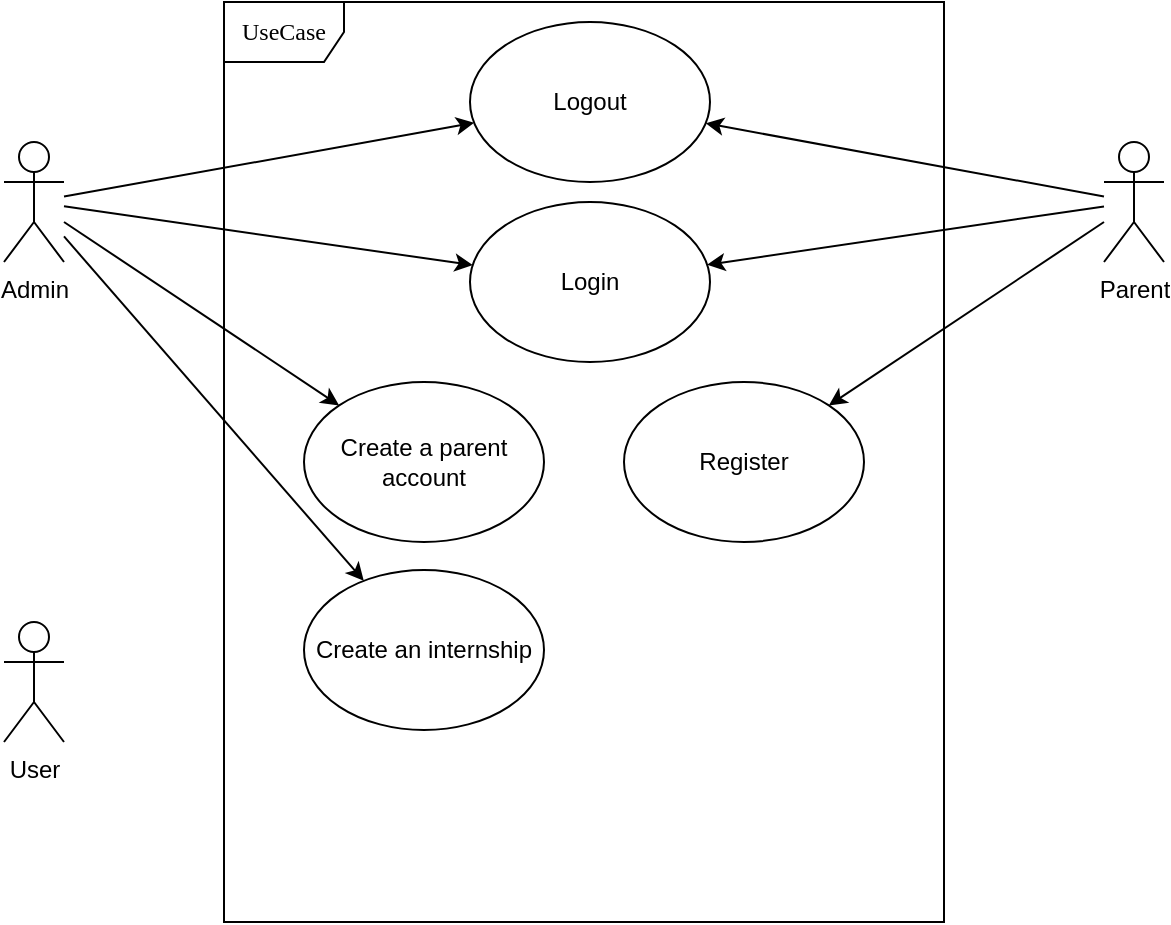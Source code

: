 <mxfile version="23.0.2" type="device">
  <diagram name="Page-1" id="HYgGWwNNdK_UoVm3y7TK">
    <mxGraphModel dx="1434" dy="844" grid="1" gridSize="10" guides="1" tooltips="1" connect="1" arrows="1" fold="1" page="1" pageScale="1" pageWidth="1169" pageHeight="827" math="0" shadow="0">
      <root>
        <mxCell id="0" />
        <mxCell id="1" parent="0" />
        <mxCell id="ZK1Jpx5obfyhik6o4wZ0-1" value="UseCase" style="shape=umlFrame;whiteSpace=wrap;html=1;rounded=1;shadow=0;comic=0;labelBackgroundColor=none;strokeWidth=1;fontFamily=Verdana;fontSize=12;align=center;" parent="1" vertex="1">
          <mxGeometry x="440" y="130" width="360" height="460" as="geometry" />
        </mxCell>
        <mxCell id="ZK1Jpx5obfyhik6o4wZ0-2" value="Admin" style="shape=umlActor;verticalLabelPosition=bottom;verticalAlign=top;html=1;outlineConnect=0;" parent="1" vertex="1">
          <mxGeometry x="330" y="200" width="30" height="60" as="geometry" />
        </mxCell>
        <mxCell id="ZK1Jpx5obfyhik6o4wZ0-3" value="User" style="shape=umlActor;verticalLabelPosition=bottom;verticalAlign=top;html=1;outlineConnect=0;" parent="1" vertex="1">
          <mxGeometry x="330" y="440" width="30" height="60" as="geometry" />
        </mxCell>
        <mxCell id="ZK1Jpx5obfyhik6o4wZ0-4" value="Logout" style="ellipse;whiteSpace=wrap;html=1;" parent="1" vertex="1">
          <mxGeometry x="563" y="140" width="120" height="80" as="geometry" />
        </mxCell>
        <mxCell id="ZK1Jpx5obfyhik6o4wZ0-5" value="" style="endArrow=classic;html=1;rounded=0;" parent="1" source="ZK1Jpx5obfyhik6o4wZ0-2" target="ZK1Jpx5obfyhik6o4wZ0-4" edge="1">
          <mxGeometry width="50" height="50" relative="1" as="geometry">
            <mxPoint x="190" y="390" as="sourcePoint" />
            <mxPoint x="320" y="340" as="targetPoint" />
          </mxGeometry>
        </mxCell>
        <mxCell id="ZK1Jpx5obfyhik6o4wZ0-6" value="Create a parent account" style="ellipse;whiteSpace=wrap;html=1;" parent="1" vertex="1">
          <mxGeometry x="480" y="320" width="120" height="80" as="geometry" />
        </mxCell>
        <mxCell id="ZK1Jpx5obfyhik6o4wZ0-8" value="Register" style="ellipse;whiteSpace=wrap;html=1;" parent="1" vertex="1">
          <mxGeometry x="640" y="320" width="120" height="80" as="geometry" />
        </mxCell>
        <mxCell id="ZK1Jpx5obfyhik6o4wZ0-13" value="Login" style="ellipse;whiteSpace=wrap;html=1;" parent="1" vertex="1">
          <mxGeometry x="563" y="230" width="120" height="80" as="geometry" />
        </mxCell>
        <mxCell id="ZK1Jpx5obfyhik6o4wZ0-14" value="" style="endArrow=classic;html=1;rounded=0;" parent="1" source="ZK1Jpx5obfyhik6o4wZ0-2" target="ZK1Jpx5obfyhik6o4wZ0-13" edge="1">
          <mxGeometry width="50" height="50" relative="1" as="geometry">
            <mxPoint x="20" y="360" as="sourcePoint" />
            <mxPoint x="70" y="310" as="targetPoint" />
          </mxGeometry>
        </mxCell>
        <mxCell id="ZK1Jpx5obfyhik6o4wZ0-17" value="Parent" style="shape=umlActor;verticalLabelPosition=bottom;verticalAlign=top;html=1;outlineConnect=0;" parent="1" vertex="1">
          <mxGeometry x="880" y="200" width="30" height="60" as="geometry" />
        </mxCell>
        <mxCell id="ZK1Jpx5obfyhik6o4wZ0-19" value="" style="endArrow=classic;html=1;rounded=0;" parent="1" source="ZK1Jpx5obfyhik6o4wZ0-17" target="ZK1Jpx5obfyhik6o4wZ0-4" edge="1">
          <mxGeometry width="50" height="50" relative="1" as="geometry">
            <mxPoint x="60" y="420" as="sourcePoint" />
            <mxPoint x="110" y="370" as="targetPoint" />
          </mxGeometry>
        </mxCell>
        <mxCell id="ZK1Jpx5obfyhik6o4wZ0-20" value="" style="endArrow=classic;html=1;rounded=0;" parent="1" source="ZK1Jpx5obfyhik6o4wZ0-17" target="ZK1Jpx5obfyhik6o4wZ0-13" edge="1">
          <mxGeometry width="50" height="50" relative="1" as="geometry">
            <mxPoint x="180" y="410" as="sourcePoint" />
            <mxPoint x="230" y="360" as="targetPoint" />
          </mxGeometry>
        </mxCell>
        <mxCell id="ZK1Jpx5obfyhik6o4wZ0-22" value="" style="endArrow=classic;html=1;rounded=0;" parent="1" source="ZK1Jpx5obfyhik6o4wZ0-17" target="ZK1Jpx5obfyhik6o4wZ0-8" edge="1">
          <mxGeometry width="50" height="50" relative="1" as="geometry">
            <mxPoint x="840" y="460" as="sourcePoint" />
            <mxPoint x="890" y="410" as="targetPoint" />
          </mxGeometry>
        </mxCell>
        <mxCell id="ZK1Jpx5obfyhik6o4wZ0-23" value="" style="endArrow=classic;html=1;rounded=0;" parent="1" source="ZK1Jpx5obfyhik6o4wZ0-2" target="ZK1Jpx5obfyhik6o4wZ0-6" edge="1">
          <mxGeometry width="50" height="50" relative="1" as="geometry">
            <mxPoint x="130" y="380" as="sourcePoint" />
            <mxPoint x="180" y="330" as="targetPoint" />
          </mxGeometry>
        </mxCell>
        <mxCell id="ZK1Jpx5obfyhik6o4wZ0-26" value="Create an internship" style="ellipse;whiteSpace=wrap;html=1;" parent="1" vertex="1">
          <mxGeometry x="480" y="414" width="120" height="80" as="geometry" />
        </mxCell>
        <mxCell id="ZK1Jpx5obfyhik6o4wZ0-27" value="" style="endArrow=classic;html=1;rounded=0;" parent="1" source="ZK1Jpx5obfyhik6o4wZ0-2" target="ZK1Jpx5obfyhik6o4wZ0-26" edge="1">
          <mxGeometry width="50" height="50" relative="1" as="geometry">
            <mxPoint x="180" y="370" as="sourcePoint" />
            <mxPoint x="230" y="320" as="targetPoint" />
          </mxGeometry>
        </mxCell>
      </root>
    </mxGraphModel>
  </diagram>
</mxfile>
